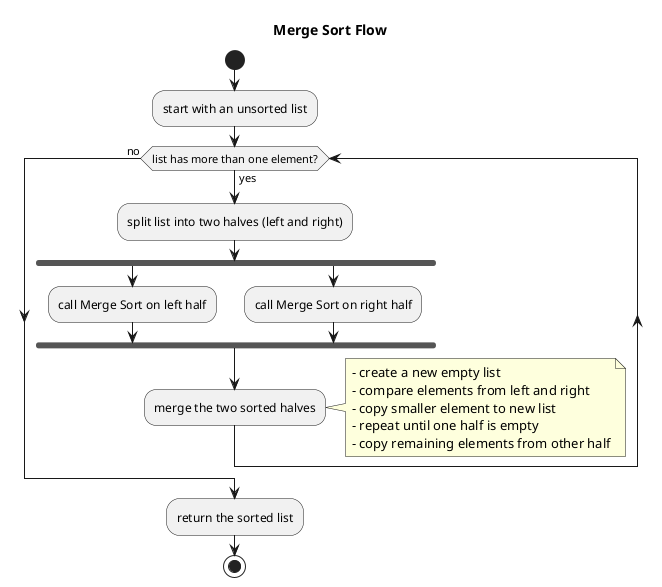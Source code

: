 @startuml
title Merge Sort Flow

start
:start with an unsorted list;

while (list has more than one element?) is (yes)
  :split list into two halves (left and right);
  fork
    :call Merge Sort on left half;
  fork again
    :call Merge Sort on right half;
  end fork
  :merge the two sorted halves;
  note right
    - create a new empty list
    - compare elements from left and right
    - copy smaller element to new list
    - repeat until one half is empty
    - copy remaining elements from other half
  end note
endwhile (no)

:return the sorted list;

stop

@enduml
